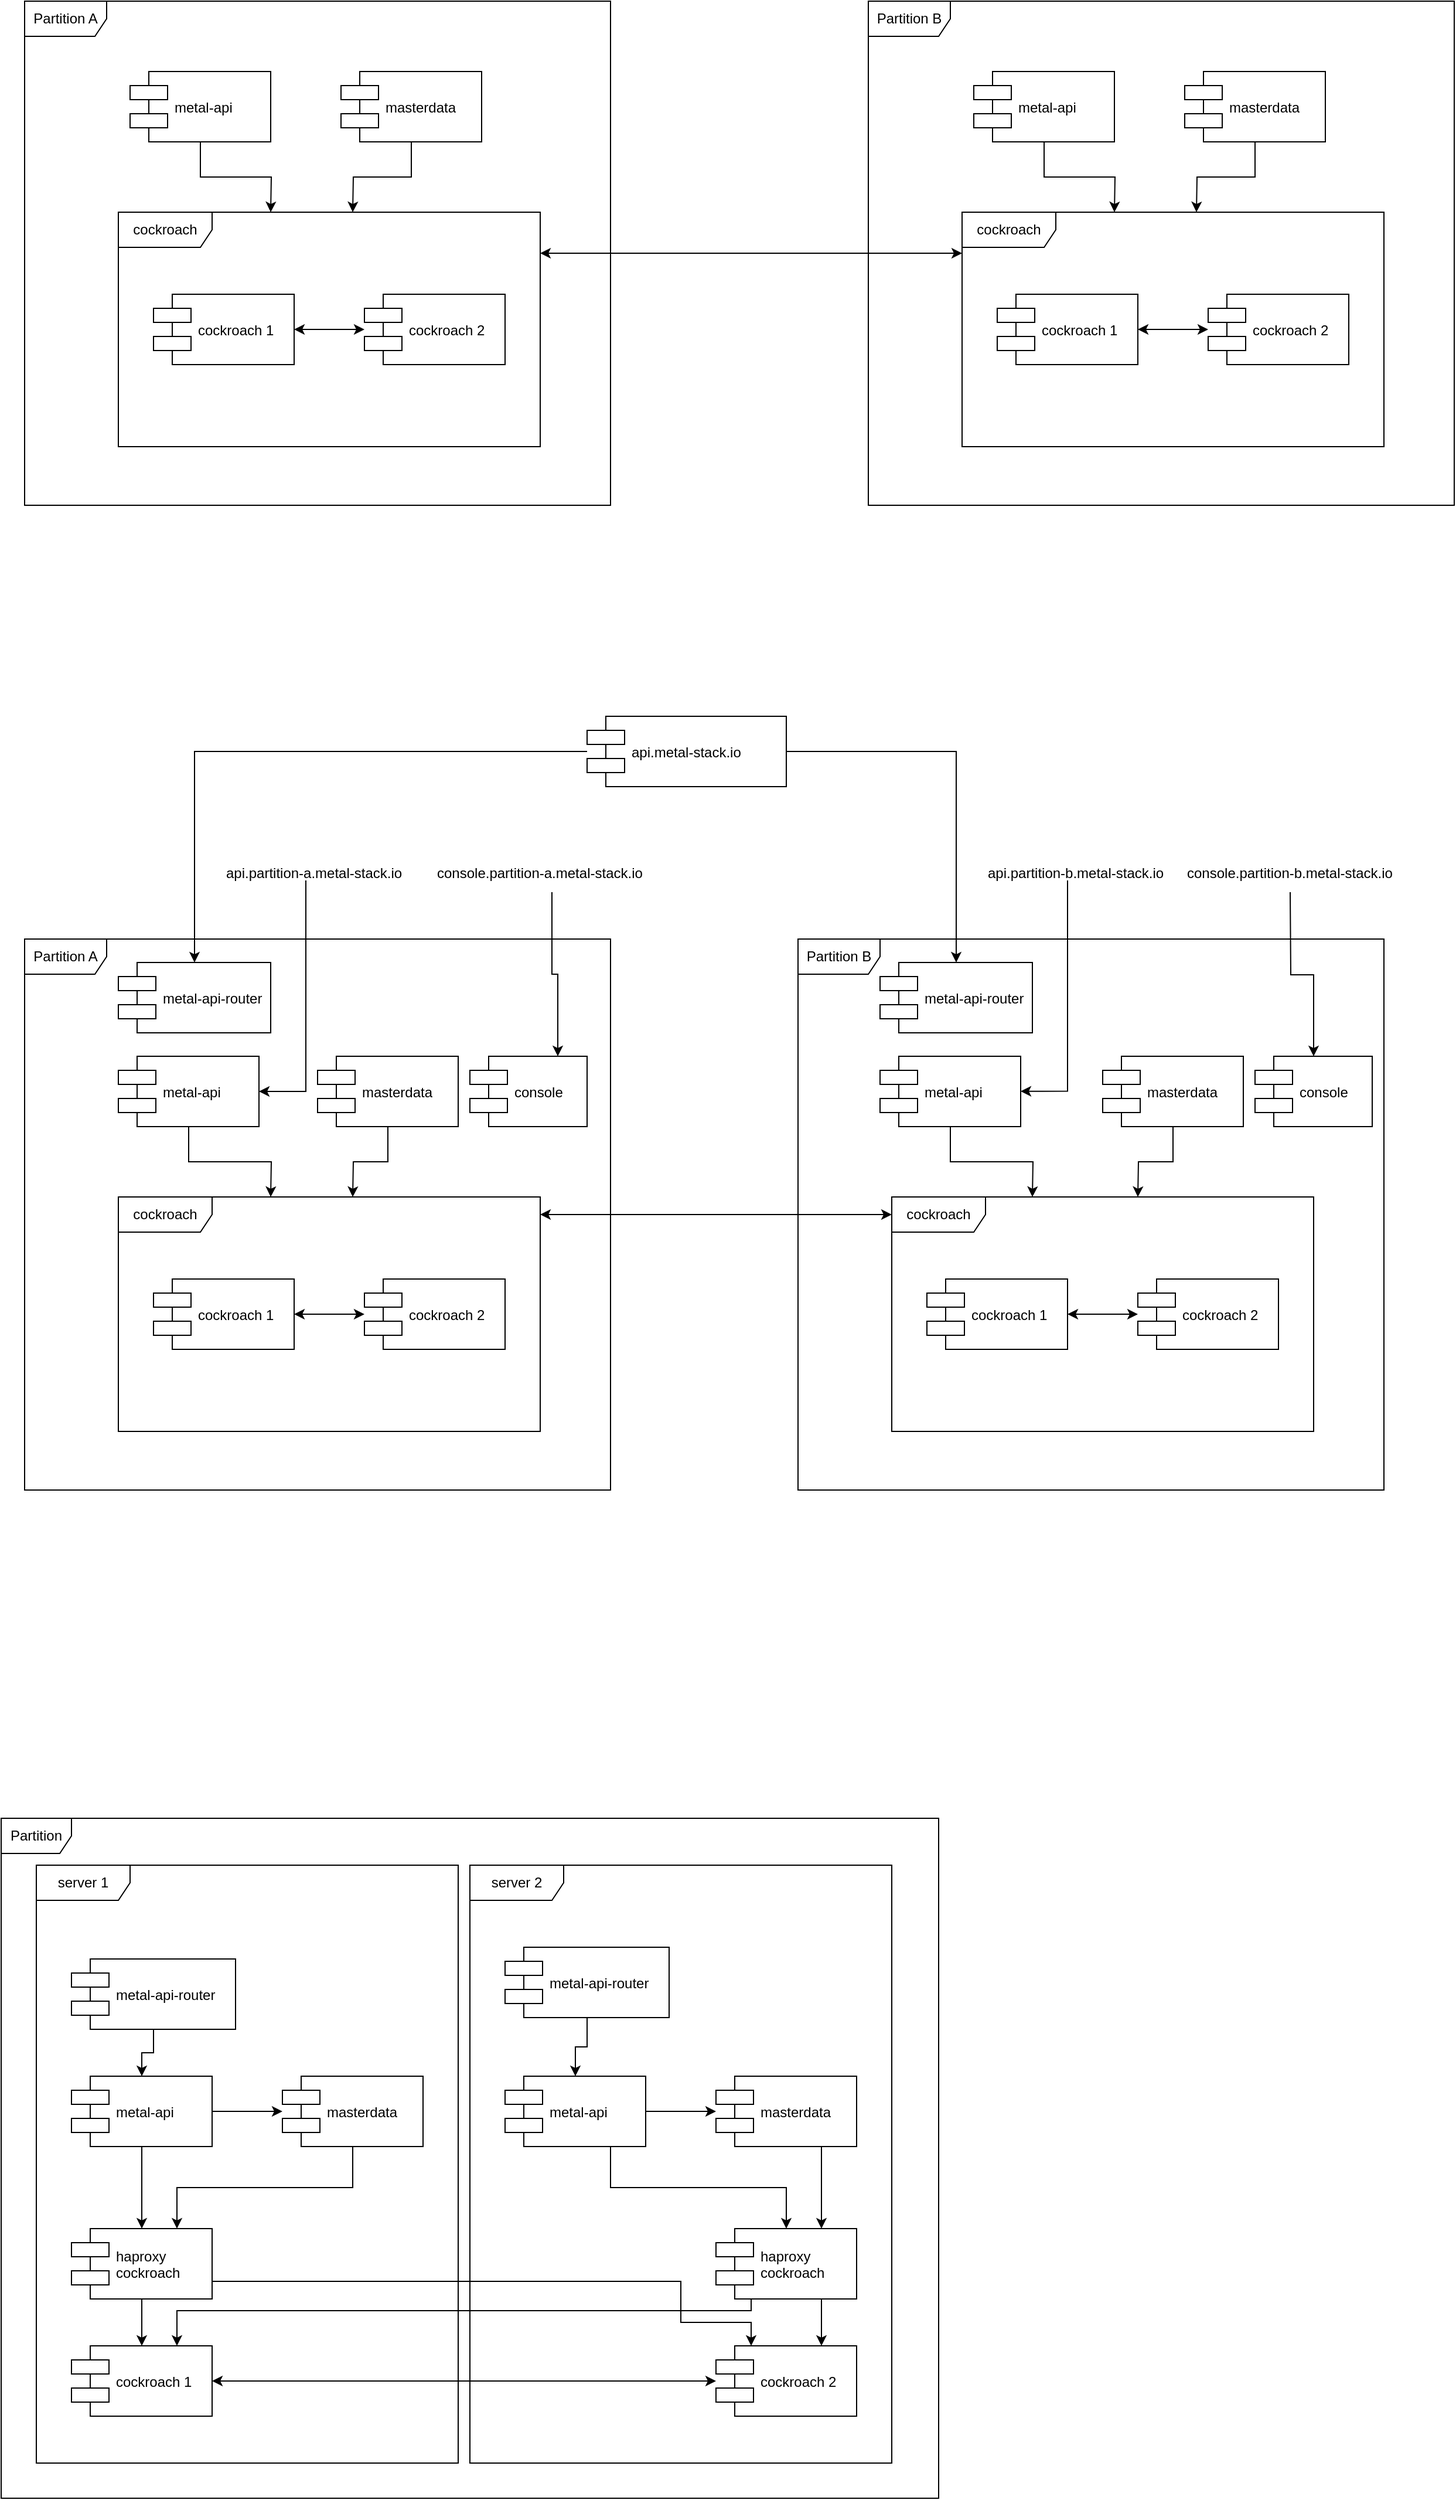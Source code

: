 <mxfile version="12.5.1" type="device"><diagram name="Page-1" id="c4acf3e9-155e-7222-9cf6-157b1a14988f"><mxGraphModel dx="2265" dy="953" grid="1" gridSize="10" guides="1" tooltips="1" connect="1" arrows="1" fold="1" page="1" pageScale="1" pageWidth="850" pageHeight="1100" background="#ffffff" math="0" shadow="0"><root><mxCell id="0"/><mxCell id="1" parent="0"/><mxCell id="rh4bonTynE8Vx-8jwOwu-5" value="&lt;font face=&quot;Helvetica&quot; style=&quot;font-size: 12px&quot;&gt;Partition&lt;/font&gt;" style="shape=umlFrame;whiteSpace=wrap;html=1;rounded=0;shadow=0;comic=0;labelBackgroundColor=none;strokeWidth=1;fontFamily=Verdana;fontSize=10;align=center;" vertex="1" parent="1"><mxGeometry x="-570" y="1700" width="800" height="580" as="geometry"/></mxCell><mxCell id="rh4bonTynE8Vx-8jwOwu-12" value="server 2" style="shape=umlFrame;whiteSpace=wrap;html=1;width=80;height=30;" vertex="1" parent="1"><mxGeometry x="-170" y="1740" width="360" height="510" as="geometry"/></mxCell><mxCell id="mxa_oQ4f1IP2yqiRnko1-8" value="cockroach" style="shape=umlFrame;whiteSpace=wrap;html=1;width=80;height=30;" parent="1" vertex="1"><mxGeometry x="-470" y="330" width="360" height="200" as="geometry"/></mxCell><mxCell id="5d2195bd80daf111-34" style="edgeStyle=orthogonalEdgeStyle;rounded=0;html=1;dashed=1;labelBackgroundColor=none;startFill=0;endArrow=open;endFill=0;endSize=10;fontFamily=Verdana;fontSize=10;" parent="1" edge="1"><mxGeometry relative="1" as="geometry"><Array as="points"><mxPoint x="410" y="1029"/><mxPoint x="410" y="1029"/></Array><mxPoint x="380" y="1029" as="sourcePoint"/></mxGeometry></mxCell><mxCell id="mxa_oQ4f1IP2yqiRnko1-7" value="" style="edgeStyle=orthogonalEdgeStyle;rounded=0;orthogonalLoop=1;jettySize=auto;html=1;startArrow=classic;startFill=1;" parent="1" source="mxa_oQ4f1IP2yqiRnko1-5" target="mxa_oQ4f1IP2yqiRnko1-6" edge="1"><mxGeometry relative="1" as="geometry"/></mxCell><mxCell id="mxa_oQ4f1IP2yqiRnko1-5" value="cockroach 1" style="shape=component;align=left;spacingLeft=36;" parent="1" vertex="1"><mxGeometry x="-440" y="400" width="120" height="60" as="geometry"/></mxCell><mxCell id="mxa_oQ4f1IP2yqiRnko1-6" value="cockroach 2" style="shape=component;align=left;spacingLeft=36;" parent="1" vertex="1"><mxGeometry x="-260" y="400" width="120" height="60" as="geometry"/></mxCell><mxCell id="17acba5748e5396b-1" value="&lt;font style=&quot;font-size: 12px&quot; face=&quot;Helvetica&quot;&gt;Partition A&lt;/font&gt;" style="shape=umlFrame;whiteSpace=wrap;html=1;rounded=0;shadow=0;comic=0;labelBackgroundColor=none;strokeWidth=1;fontFamily=Verdana;fontSize=10;align=center;width=70;height=30;" parent="1" vertex="1"><mxGeometry x="-550" y="150" width="500" height="430" as="geometry"/></mxCell><mxCell id="mxa_oQ4f1IP2yqiRnko1-11" style="edgeStyle=orthogonalEdgeStyle;rounded=0;orthogonalLoop=1;jettySize=auto;html=1;startArrow=none;startFill=0;" parent="1" source="mxa_oQ4f1IP2yqiRnko1-9" edge="1"><mxGeometry relative="1" as="geometry"><mxPoint x="-340" y="330" as="targetPoint"/></mxGeometry></mxCell><mxCell id="mxa_oQ4f1IP2yqiRnko1-9" value="metal-api" style="shape=component;align=left;spacingLeft=36;" parent="1" vertex="1"><mxGeometry x="-460" y="210" width="120" height="60" as="geometry"/></mxCell><mxCell id="mxa_oQ4f1IP2yqiRnko1-12" style="edgeStyle=orthogonalEdgeStyle;rounded=0;orthogonalLoop=1;jettySize=auto;html=1;startArrow=none;startFill=0;" parent="1" source="mxa_oQ4f1IP2yqiRnko1-10" edge="1"><mxGeometry relative="1" as="geometry"><mxPoint x="-270" y="330" as="targetPoint"/></mxGeometry></mxCell><mxCell id="mxa_oQ4f1IP2yqiRnko1-10" value="masterdata" style="shape=component;align=left;spacingLeft=36;" parent="1" vertex="1"><mxGeometry x="-280" y="210" width="120" height="60" as="geometry"/></mxCell><mxCell id="mxa_oQ4f1IP2yqiRnko1-13" value="cockroach" style="shape=umlFrame;whiteSpace=wrap;html=1;width=80;height=30;" parent="1" vertex="1"><mxGeometry x="250" y="330" width="360" height="200" as="geometry"/></mxCell><mxCell id="mxa_oQ4f1IP2yqiRnko1-14" value="" style="edgeStyle=orthogonalEdgeStyle;rounded=0;orthogonalLoop=1;jettySize=auto;html=1;startArrow=classic;startFill=1;" parent="1" source="mxa_oQ4f1IP2yqiRnko1-15" target="mxa_oQ4f1IP2yqiRnko1-16" edge="1"><mxGeometry relative="1" as="geometry"/></mxCell><mxCell id="mxa_oQ4f1IP2yqiRnko1-15" value="cockroach 1" style="shape=component;align=left;spacingLeft=36;" parent="1" vertex="1"><mxGeometry x="280" y="400" width="120" height="60" as="geometry"/></mxCell><mxCell id="mxa_oQ4f1IP2yqiRnko1-16" value="cockroach 2" style="shape=component;align=left;spacingLeft=36;" parent="1" vertex="1"><mxGeometry x="460" y="400" width="120" height="60" as="geometry"/></mxCell><mxCell id="mxa_oQ4f1IP2yqiRnko1-17" value="&lt;font style=&quot;font-size: 12px&quot; face=&quot;Helvetica&quot;&gt;Partition B&lt;/font&gt;" style="shape=umlFrame;whiteSpace=wrap;html=1;rounded=0;shadow=0;comic=0;labelBackgroundColor=none;strokeWidth=1;fontFamily=Verdana;fontSize=10;align=center;width=70;height=30;" parent="1" vertex="1"><mxGeometry x="170" y="150" width="500" height="430" as="geometry"/></mxCell><mxCell id="mxa_oQ4f1IP2yqiRnko1-18" style="edgeStyle=orthogonalEdgeStyle;rounded=0;orthogonalLoop=1;jettySize=auto;html=1;startArrow=none;startFill=0;" parent="1" source="mxa_oQ4f1IP2yqiRnko1-19" edge="1"><mxGeometry relative="1" as="geometry"><mxPoint x="380" y="330.0" as="targetPoint"/></mxGeometry></mxCell><mxCell id="mxa_oQ4f1IP2yqiRnko1-19" value="metal-api" style="shape=component;align=left;spacingLeft=36;" parent="1" vertex="1"><mxGeometry x="260" y="210" width="120" height="60" as="geometry"/></mxCell><mxCell id="mxa_oQ4f1IP2yqiRnko1-20" style="edgeStyle=orthogonalEdgeStyle;rounded=0;orthogonalLoop=1;jettySize=auto;html=1;startArrow=none;startFill=0;" parent="1" source="mxa_oQ4f1IP2yqiRnko1-21" edge="1"><mxGeometry relative="1" as="geometry"><mxPoint x="450" y="330.0" as="targetPoint"/></mxGeometry></mxCell><mxCell id="mxa_oQ4f1IP2yqiRnko1-21" value="masterdata" style="shape=component;align=left;spacingLeft=36;" parent="1" vertex="1"><mxGeometry x="440" y="210" width="120" height="60" as="geometry"/></mxCell><mxCell id="mxa_oQ4f1IP2yqiRnko1-22" value="" style="endArrow=classic;startArrow=classic;html=1;exitX=0.88;exitY=0.5;exitDx=0;exitDy=0;exitPerimeter=0;entryX=0.16;entryY=0.5;entryDx=0;entryDy=0;entryPerimeter=0;" parent="1" source="17acba5748e5396b-1" target="mxa_oQ4f1IP2yqiRnko1-17" edge="1"><mxGeometry width="50" height="50" relative="1" as="geometry"><mxPoint x="-550" y="650" as="sourcePoint"/><mxPoint x="-500" y="600" as="targetPoint"/></mxGeometry></mxCell><mxCell id="mxa_oQ4f1IP2yqiRnko1-23" value="cockroach" style="shape=umlFrame;whiteSpace=wrap;html=1;width=80;height=30;" parent="1" vertex="1"><mxGeometry x="-470" y="1170" width="360" height="200" as="geometry"/></mxCell><mxCell id="mxa_oQ4f1IP2yqiRnko1-24" value="" style="edgeStyle=orthogonalEdgeStyle;rounded=0;orthogonalLoop=1;jettySize=auto;html=1;startArrow=classic;startFill=1;" parent="1" source="mxa_oQ4f1IP2yqiRnko1-25" target="mxa_oQ4f1IP2yqiRnko1-26" edge="1"><mxGeometry relative="1" as="geometry"/></mxCell><mxCell id="mxa_oQ4f1IP2yqiRnko1-25" value="cockroach 1" style="shape=component;align=left;spacingLeft=36;" parent="1" vertex="1"><mxGeometry x="-440" y="1240" width="120" height="60" as="geometry"/></mxCell><mxCell id="mxa_oQ4f1IP2yqiRnko1-26" value="cockroach 2" style="shape=component;align=left;spacingLeft=36;" parent="1" vertex="1"><mxGeometry x="-260" y="1240" width="120" height="60" as="geometry"/></mxCell><mxCell id="mxa_oQ4f1IP2yqiRnko1-27" value="&lt;font face=&quot;Helvetica&quot; style=&quot;font-size: 12px&quot;&gt;Partition A&lt;/font&gt;" style="shape=umlFrame;whiteSpace=wrap;html=1;rounded=0;shadow=0;comic=0;labelBackgroundColor=none;strokeWidth=1;fontFamily=Verdana;fontSize=10;align=center;width=70;height=30;" parent="1" vertex="1"><mxGeometry x="-550" y="950" width="500" height="470" as="geometry"/></mxCell><mxCell id="mxa_oQ4f1IP2yqiRnko1-28" style="edgeStyle=orthogonalEdgeStyle;rounded=0;orthogonalLoop=1;jettySize=auto;html=1;startArrow=none;startFill=0;exitX=0.5;exitY=1;exitDx=0;exitDy=0;" parent="1" source="mxa_oQ4f1IP2yqiRnko1-29" edge="1"><mxGeometry relative="1" as="geometry"><mxPoint x="-340" y="1170" as="targetPoint"/></mxGeometry></mxCell><mxCell id="mxa_oQ4f1IP2yqiRnko1-29" value="metal-api" style="shape=component;align=left;spacingLeft=36;" parent="1" vertex="1"><mxGeometry x="-470" y="1050" width="120" height="60" as="geometry"/></mxCell><mxCell id="mxa_oQ4f1IP2yqiRnko1-30" style="edgeStyle=orthogonalEdgeStyle;rounded=0;orthogonalLoop=1;jettySize=auto;html=1;startArrow=none;startFill=0;" parent="1" source="mxa_oQ4f1IP2yqiRnko1-31" edge="1"><mxGeometry relative="1" as="geometry"><mxPoint x="-270" y="1170" as="targetPoint"/></mxGeometry></mxCell><mxCell id="mxa_oQ4f1IP2yqiRnko1-31" value="masterdata" style="shape=component;align=left;spacingLeft=36;" parent="1" vertex="1"><mxGeometry x="-300" y="1050" width="120" height="60" as="geometry"/></mxCell><mxCell id="mxa_oQ4f1IP2yqiRnko1-32" value="cockroach" style="shape=umlFrame;whiteSpace=wrap;html=1;width=80;height=30;" parent="1" vertex="1"><mxGeometry x="190" y="1170" width="360" height="200" as="geometry"/></mxCell><mxCell id="mxa_oQ4f1IP2yqiRnko1-33" value="" style="edgeStyle=orthogonalEdgeStyle;rounded=0;orthogonalLoop=1;jettySize=auto;html=1;startArrow=classic;startFill=1;" parent="1" source="mxa_oQ4f1IP2yqiRnko1-34" target="mxa_oQ4f1IP2yqiRnko1-35" edge="1"><mxGeometry relative="1" as="geometry"/></mxCell><mxCell id="mxa_oQ4f1IP2yqiRnko1-34" value="cockroach 1" style="shape=component;align=left;spacingLeft=36;" parent="1" vertex="1"><mxGeometry x="220" y="1240" width="120" height="60" as="geometry"/></mxCell><mxCell id="mxa_oQ4f1IP2yqiRnko1-35" value="cockroach 2" style="shape=component;align=left;spacingLeft=36;" parent="1" vertex="1"><mxGeometry x="400" y="1240" width="120" height="60" as="geometry"/></mxCell><mxCell id="mxa_oQ4f1IP2yqiRnko1-36" value="&lt;font style=&quot;font-size: 12px&quot; face=&quot;Helvetica&quot;&gt;Partition B&lt;/font&gt;" style="shape=umlFrame;whiteSpace=wrap;html=1;rounded=0;shadow=0;comic=0;labelBackgroundColor=none;strokeWidth=1;fontFamily=Verdana;fontSize=10;align=center;width=70;height=30;" parent="1" vertex="1"><mxGeometry x="110" y="950" width="500" height="470" as="geometry"/></mxCell><mxCell id="mxa_oQ4f1IP2yqiRnko1-41" value="" style="endArrow=classic;startArrow=classic;html=1;exitX=0.88;exitY=0.5;exitDx=0;exitDy=0;exitPerimeter=0;entryX=0.16;entryY=0.5;entryDx=0;entryDy=0;entryPerimeter=0;" parent="1" source="mxa_oQ4f1IP2yqiRnko1-27" target="mxa_oQ4f1IP2yqiRnko1-36" edge="1"><mxGeometry width="50" height="50" relative="1" as="geometry"><mxPoint x="-550" y="1490" as="sourcePoint"/><mxPoint x="-500" y="1440" as="targetPoint"/></mxGeometry></mxCell><mxCell id="mxa_oQ4f1IP2yqiRnko1-43" value="console" style="shape=component;align=left;spacingLeft=36;" parent="1" vertex="1"><mxGeometry x="-170" y="1050" width="100" height="60" as="geometry"/></mxCell><mxCell id="mxa_oQ4f1IP2yqiRnko1-47" value="" style="edgeStyle=orthogonalEdgeStyle;rounded=0;orthogonalLoop=1;jettySize=auto;html=1;startArrow=none;startFill=0;entryX=0.5;entryY=0;entryDx=0;entryDy=0;" parent="1" source="mxa_oQ4f1IP2yqiRnko1-45" target="mxa_oQ4f1IP2yqiRnko1-64" edge="1"><mxGeometry relative="1" as="geometry"><mxPoint x="55" y="880" as="targetPoint"/></mxGeometry></mxCell><mxCell id="mxa_oQ4f1IP2yqiRnko1-49" value="" style="edgeStyle=orthogonalEdgeStyle;rounded=0;orthogonalLoop=1;jettySize=auto;html=1;startArrow=none;startFill=0;entryX=0.5;entryY=0;entryDx=0;entryDy=0;" parent="1" source="mxa_oQ4f1IP2yqiRnko1-45" target="mxa_oQ4f1IP2yqiRnko1-74" edge="1"><mxGeometry relative="1" as="geometry"><mxPoint x="320" y="1049.667" as="targetPoint"/></mxGeometry></mxCell><mxCell id="mxa_oQ4f1IP2yqiRnko1-45" value="api.metal-stack.io" style="shape=component;align=left;spacingLeft=36;" parent="1" vertex="1"><mxGeometry x="-70" y="760" width="170" height="60" as="geometry"/></mxCell><mxCell id="mxa_oQ4f1IP2yqiRnko1-55" style="edgeStyle=orthogonalEdgeStyle;rounded=0;orthogonalLoop=1;jettySize=auto;html=1;startArrow=none;startFill=0;exitX=0.5;exitY=1;exitDx=0;exitDy=0;" parent="1" source="mxa_oQ4f1IP2yqiRnko1-56" edge="1"><mxGeometry relative="1" as="geometry"><mxPoint x="310" y="1170" as="targetPoint"/></mxGeometry></mxCell><mxCell id="mxa_oQ4f1IP2yqiRnko1-56" value="metal-api" style="shape=component;align=left;spacingLeft=36;" parent="1" vertex="1"><mxGeometry x="180" y="1050" width="120" height="60" as="geometry"/></mxCell><mxCell id="mxa_oQ4f1IP2yqiRnko1-62" style="edgeStyle=orthogonalEdgeStyle;rounded=0;orthogonalLoop=1;jettySize=auto;html=1;entryX=0.75;entryY=0;entryDx=0;entryDy=0;startArrow=none;startFill=0;exitX=0.5;exitY=1;exitDx=0;exitDy=0;" parent="1" source="mxa_oQ4f1IP2yqiRnko1-67" target="mxa_oQ4f1IP2yqiRnko1-43" edge="1"><mxGeometry relative="1" as="geometry"><mxPoint x="-120" y="910" as="sourcePoint"/></mxGeometry></mxCell><mxCell id="mxa_oQ4f1IP2yqiRnko1-63" style="edgeStyle=orthogonalEdgeStyle;rounded=0;orthogonalLoop=1;jettySize=auto;html=1;startArrow=none;startFill=0;" parent="1" target="mxa_oQ4f1IP2yqiRnko1-70" edge="1"><mxGeometry relative="1" as="geometry"><mxPoint x="530" y="910" as="sourcePoint"/><mxPoint x="530" y="1049.833" as="targetPoint"/></mxGeometry></mxCell><mxCell id="mxa_oQ4f1IP2yqiRnko1-64" value="metal-api-router" style="shape=component;align=left;spacingLeft=36;" parent="1" vertex="1"><mxGeometry x="-470" y="970" width="130" height="60" as="geometry"/></mxCell><mxCell id="mxa_oQ4f1IP2yqiRnko1-66" value="console.partition-b.metal-stack.io" style="text;html=1;" parent="1" vertex="1"><mxGeometry x="440" y="880" width="200" height="30" as="geometry"/></mxCell><mxCell id="mxa_oQ4f1IP2yqiRnko1-67" value="console.partition-a.metal-stack.io" style="text;html=1;" parent="1" vertex="1"><mxGeometry x="-200" y="880" width="200" height="30" as="geometry"/></mxCell><mxCell id="mxa_oQ4f1IP2yqiRnko1-68" style="edgeStyle=orthogonalEdgeStyle;rounded=0;orthogonalLoop=1;jettySize=auto;html=1;startArrow=none;startFill=0;" parent="1" source="mxa_oQ4f1IP2yqiRnko1-69" edge="1"><mxGeometry relative="1" as="geometry"><mxPoint x="400" y="1170" as="targetPoint"/></mxGeometry></mxCell><mxCell id="mxa_oQ4f1IP2yqiRnko1-69" value="masterdata" style="shape=component;align=left;spacingLeft=36;" parent="1" vertex="1"><mxGeometry x="370" y="1050" width="120" height="60" as="geometry"/></mxCell><mxCell id="mxa_oQ4f1IP2yqiRnko1-70" value="console" style="shape=component;align=left;spacingLeft=36;" parent="1" vertex="1"><mxGeometry x="500" y="1050" width="100" height="60" as="geometry"/></mxCell><mxCell id="mxa_oQ4f1IP2yqiRnko1-72" style="edgeStyle=orthogonalEdgeStyle;rounded=0;orthogonalLoop=1;jettySize=auto;html=1;entryX=1;entryY=0.5;entryDx=0;entryDy=0;startArrow=none;startFill=0;" parent="1" target="mxa_oQ4f1IP2yqiRnko1-29" edge="1"><mxGeometry relative="1" as="geometry"><mxPoint x="-310" y="910" as="sourcePoint"/><mxPoint x="-305" y="1040.003" as="targetPoint"/><Array as="points"><mxPoint x="-310" y="900"/><mxPoint x="-310" y="1080"/></Array></mxGeometry></mxCell><mxCell id="mxa_oQ4f1IP2yqiRnko1-73" value="api.partition-a.metal-stack.io" style="text;html=1;" parent="1" vertex="1"><mxGeometry x="-380" y="880" width="200" height="30" as="geometry"/></mxCell><mxCell id="mxa_oQ4f1IP2yqiRnko1-74" value="metal-api-router" style="shape=component;align=left;spacingLeft=36;" parent="1" vertex="1"><mxGeometry x="180" y="970" width="130" height="60" as="geometry"/></mxCell><mxCell id="mxa_oQ4f1IP2yqiRnko1-75" style="edgeStyle=orthogonalEdgeStyle;rounded=0;orthogonalLoop=1;jettySize=auto;html=1;entryX=1;entryY=0.5;entryDx=0;entryDy=0;startArrow=none;startFill=0;" parent="1" edge="1"><mxGeometry relative="1" as="geometry"><mxPoint x="340" y="909.833" as="sourcePoint"/><mxPoint x="300" y="1079.833" as="targetPoint"/><Array as="points"><mxPoint x="340" y="900"/><mxPoint x="340" y="1080"/></Array></mxGeometry></mxCell><mxCell id="mxa_oQ4f1IP2yqiRnko1-76" value="api.partition-b.metal-stack.io" style="text;html=1;" parent="1" vertex="1"><mxGeometry x="270" y="880" width="200" height="30" as="geometry"/></mxCell><mxCell id="rh4bonTynE8Vx-8jwOwu-1" value="server 1" style="shape=umlFrame;whiteSpace=wrap;html=1;width=80;height=30;" vertex="1" parent="1"><mxGeometry x="-540" y="1740" width="360" height="510" as="geometry"/></mxCell><mxCell id="rh4bonTynE8Vx-8jwOwu-2" value="" style="edgeStyle=orthogonalEdgeStyle;rounded=0;orthogonalLoop=1;jettySize=auto;html=1;startArrow=classic;startFill=1;" edge="1" parent="1" source="rh4bonTynE8Vx-8jwOwu-3" target="rh4bonTynE8Vx-8jwOwu-4"><mxGeometry relative="1" as="geometry"/></mxCell><mxCell id="rh4bonTynE8Vx-8jwOwu-3" value="cockroach 1" style="shape=component;align=left;spacingLeft=36;" vertex="1" parent="1"><mxGeometry x="-510" y="2150" width="120" height="60" as="geometry"/></mxCell><mxCell id="rh4bonTynE8Vx-8jwOwu-4" value="cockroach 2" style="shape=component;align=left;spacingLeft=36;" vertex="1" parent="1"><mxGeometry x="40" y="2150" width="120" height="60" as="geometry"/></mxCell><mxCell id="rh4bonTynE8Vx-8jwOwu-20" style="edgeStyle=orthogonalEdgeStyle;rounded=0;orthogonalLoop=1;jettySize=auto;html=1;" edge="1" parent="1" source="rh4bonTynE8Vx-8jwOwu-7" target="rh4bonTynE8Vx-8jwOwu-9"><mxGeometry relative="1" as="geometry"/></mxCell><mxCell id="rh4bonTynE8Vx-8jwOwu-21" style="edgeStyle=orthogonalEdgeStyle;rounded=0;orthogonalLoop=1;jettySize=auto;html=1;entryX=0.5;entryY=0;entryDx=0;entryDy=0;" edge="1" parent="1" source="rh4bonTynE8Vx-8jwOwu-7" target="rh4bonTynE8Vx-8jwOwu-13"><mxGeometry relative="1" as="geometry"/></mxCell><mxCell id="rh4bonTynE8Vx-8jwOwu-7" value="metal-api" style="shape=component;align=left;spacingLeft=36;" vertex="1" parent="1"><mxGeometry x="-510" y="1920" width="120" height="60" as="geometry"/></mxCell><mxCell id="rh4bonTynE8Vx-8jwOwu-22" style="edgeStyle=orthogonalEdgeStyle;rounded=0;orthogonalLoop=1;jettySize=auto;html=1;entryX=0.75;entryY=0;entryDx=0;entryDy=0;exitX=0.5;exitY=1;exitDx=0;exitDy=0;" edge="1" parent="1" source="rh4bonTynE8Vx-8jwOwu-9" target="rh4bonTynE8Vx-8jwOwu-13"><mxGeometry relative="1" as="geometry"/></mxCell><mxCell id="rh4bonTynE8Vx-8jwOwu-9" value="masterdata" style="shape=component;align=left;spacingLeft=36;" vertex="1" parent="1"><mxGeometry x="-330" y="1920" width="120" height="60" as="geometry"/></mxCell><mxCell id="rh4bonTynE8Vx-8jwOwu-14" value="" style="edgeStyle=orthogonalEdgeStyle;rounded=0;orthogonalLoop=1;jettySize=auto;html=1;" edge="1" parent="1" source="rh4bonTynE8Vx-8jwOwu-13" target="rh4bonTynE8Vx-8jwOwu-3"><mxGeometry relative="1" as="geometry"/></mxCell><mxCell id="rh4bonTynE8Vx-8jwOwu-16" style="edgeStyle=orthogonalEdgeStyle;rounded=0;orthogonalLoop=1;jettySize=auto;html=1;entryX=0.25;entryY=0;entryDx=0;entryDy=0;exitX=1;exitY=0.75;exitDx=0;exitDy=0;" edge="1" parent="1" source="rh4bonTynE8Vx-8jwOwu-13" target="rh4bonTynE8Vx-8jwOwu-4"><mxGeometry relative="1" as="geometry"><Array as="points"><mxPoint x="10" y="2095"/><mxPoint x="10" y="2130"/><mxPoint x="70" y="2130"/></Array></mxGeometry></mxCell><mxCell id="rh4bonTynE8Vx-8jwOwu-13" value="haproxy&#10;cockroach" style="shape=component;align=left;spacingLeft=36;" vertex="1" parent="1"><mxGeometry x="-510" y="2050" width="120" height="60" as="geometry"/></mxCell><mxCell id="rh4bonTynE8Vx-8jwOwu-18" value="" style="edgeStyle=orthogonalEdgeStyle;rounded=0;orthogonalLoop=1;jettySize=auto;html=1;exitX=0.75;exitY=1;exitDx=0;exitDy=0;entryX=0.75;entryY=0;entryDx=0;entryDy=0;" edge="1" parent="1" source="rh4bonTynE8Vx-8jwOwu-17" target="rh4bonTynE8Vx-8jwOwu-4"><mxGeometry relative="1" as="geometry"/></mxCell><mxCell id="rh4bonTynE8Vx-8jwOwu-19" value="" style="edgeStyle=orthogonalEdgeStyle;rounded=0;orthogonalLoop=1;jettySize=auto;html=1;entryX=0.75;entryY=0;entryDx=0;entryDy=0;exitX=0.25;exitY=1;exitDx=0;exitDy=0;" edge="1" parent="1" source="rh4bonTynE8Vx-8jwOwu-17" target="rh4bonTynE8Vx-8jwOwu-3"><mxGeometry relative="1" as="geometry"><Array as="points"><mxPoint x="70" y="2120"/><mxPoint x="-420" y="2120"/></Array></mxGeometry></mxCell><mxCell id="rh4bonTynE8Vx-8jwOwu-17" value="haproxy&#10;cockroach" style="shape=component;align=left;spacingLeft=36;" vertex="1" parent="1"><mxGeometry x="40" y="2050" width="120" height="60" as="geometry"/></mxCell><mxCell id="rh4bonTynE8Vx-8jwOwu-24" style="edgeStyle=orthogonalEdgeStyle;rounded=0;orthogonalLoop=1;jettySize=auto;html=1;entryX=0.5;entryY=0;entryDx=0;entryDy=0;exitX=0.75;exitY=1;exitDx=0;exitDy=0;" edge="1" parent="1" source="rh4bonTynE8Vx-8jwOwu-25" target="rh4bonTynE8Vx-8jwOwu-17"><mxGeometry relative="1" as="geometry"><mxPoint x="-80" y="2050" as="targetPoint"/></mxGeometry></mxCell><mxCell id="rh4bonTynE8Vx-8jwOwu-28" value="" style="edgeStyle=orthogonalEdgeStyle;rounded=0;orthogonalLoop=1;jettySize=auto;html=1;" edge="1" parent="1" source="rh4bonTynE8Vx-8jwOwu-25" target="rh4bonTynE8Vx-8jwOwu-27"><mxGeometry relative="1" as="geometry"/></mxCell><mxCell id="rh4bonTynE8Vx-8jwOwu-25" value="metal-api" style="shape=component;align=left;spacingLeft=36;" vertex="1" parent="1"><mxGeometry x="-140" y="1920" width="120" height="60" as="geometry"/></mxCell><mxCell id="rh4bonTynE8Vx-8jwOwu-26" style="edgeStyle=orthogonalEdgeStyle;rounded=0;orthogonalLoop=1;jettySize=auto;html=1;entryX=0.75;entryY=0;entryDx=0;entryDy=0;exitX=0.75;exitY=1;exitDx=0;exitDy=0;" edge="1" parent="1" source="rh4bonTynE8Vx-8jwOwu-27" target="rh4bonTynE8Vx-8jwOwu-17"><mxGeometry relative="1" as="geometry"><mxPoint x="-50" y="2050" as="targetPoint"/></mxGeometry></mxCell><mxCell id="rh4bonTynE8Vx-8jwOwu-27" value="masterdata" style="shape=component;align=left;spacingLeft=36;" vertex="1" parent="1"><mxGeometry x="40" y="1920" width="120" height="60" as="geometry"/></mxCell><mxCell id="rh4bonTynE8Vx-8jwOwu-30" value="" style="edgeStyle=orthogonalEdgeStyle;rounded=0;orthogonalLoop=1;jettySize=auto;html=1;" edge="1" parent="1" source="rh4bonTynE8Vx-8jwOwu-29" target="rh4bonTynE8Vx-8jwOwu-7"><mxGeometry relative="1" as="geometry"/></mxCell><mxCell id="rh4bonTynE8Vx-8jwOwu-29" value="metal-api-router" style="shape=component;align=left;spacingLeft=36;" vertex="1" parent="1"><mxGeometry x="-510" y="1820" width="140" height="60" as="geometry"/></mxCell><mxCell id="rh4bonTynE8Vx-8jwOwu-32" value="" style="edgeStyle=orthogonalEdgeStyle;rounded=0;orthogonalLoop=1;jettySize=auto;html=1;" edge="1" parent="1" source="rh4bonTynE8Vx-8jwOwu-31" target="rh4bonTynE8Vx-8jwOwu-25"><mxGeometry relative="1" as="geometry"/></mxCell><mxCell id="rh4bonTynE8Vx-8jwOwu-31" value="metal-api-router" style="shape=component;align=left;spacingLeft=36;" vertex="1" parent="1"><mxGeometry x="-140" y="1810" width="140" height="60" as="geometry"/></mxCell></root></mxGraphModel></diagram></mxfile>